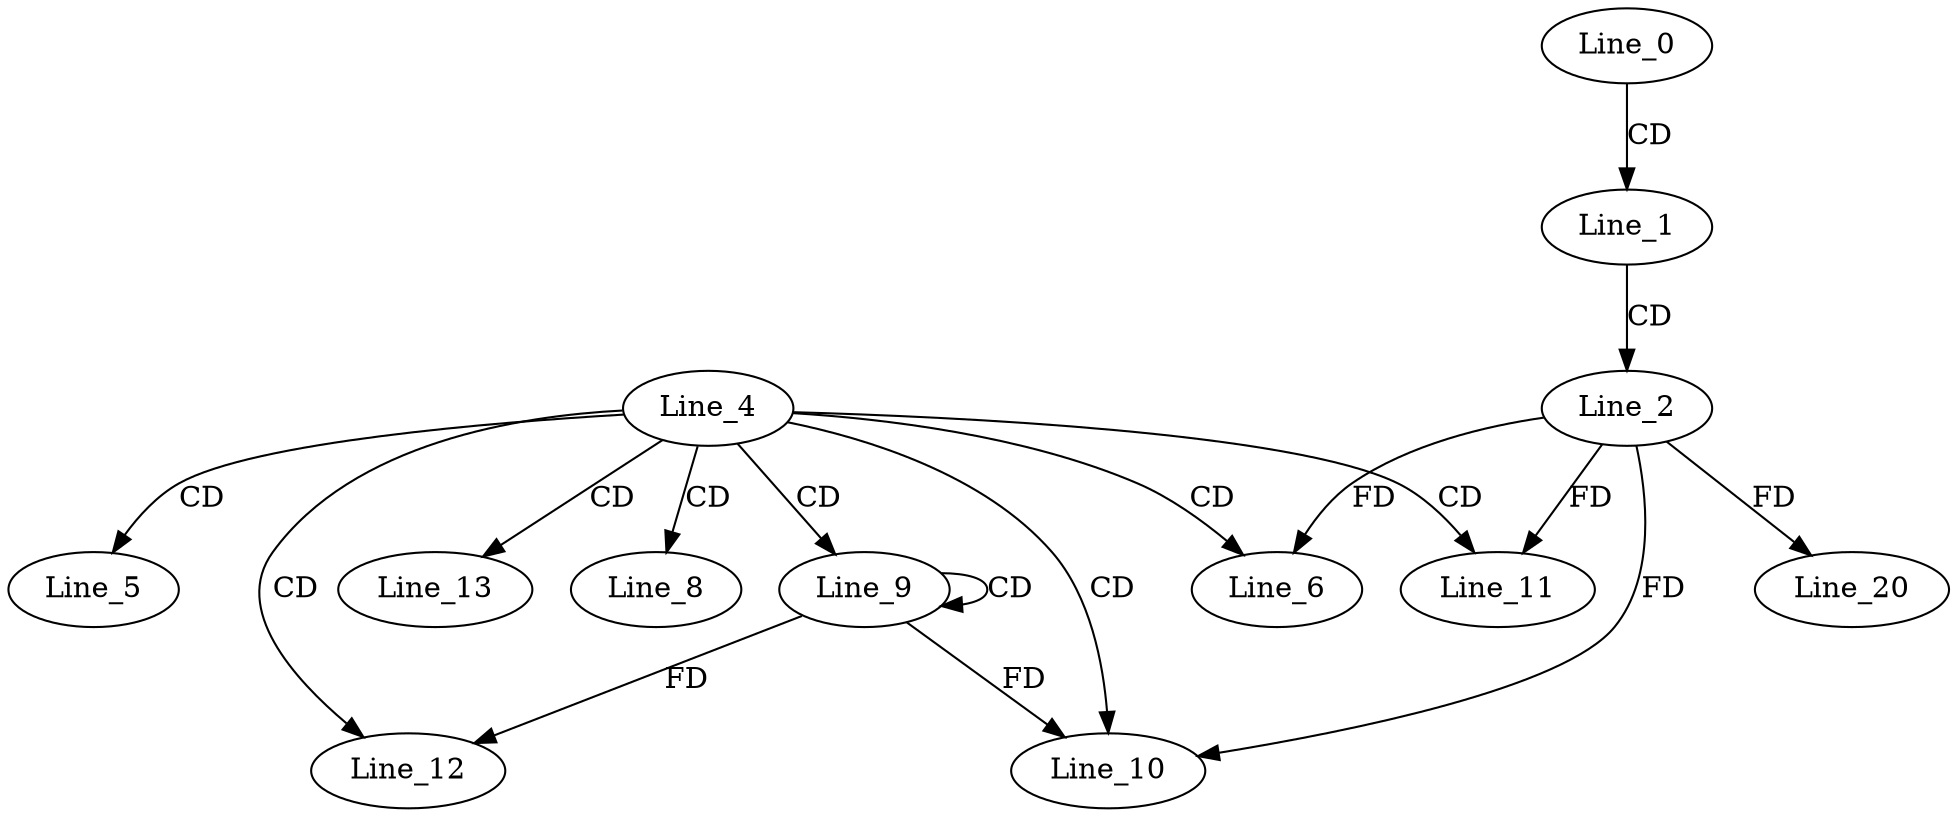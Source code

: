 digraph G {
  Line_0;
  Line_1;
  Line_2;
  Line_4;
  Line_5;
  Line_6;
  Line_8;
  Line_9;
  Line_9;
  Line_10;
  Line_11;
  Line_12;
  Line_13;
  Line_20;
  Line_0 -> Line_1 [ label="CD" ];
  Line_1 -> Line_2 [ label="CD" ];
  Line_4 -> Line_5 [ label="CD" ];
  Line_4 -> Line_6 [ label="CD" ];
  Line_2 -> Line_6 [ label="FD" ];
  Line_4 -> Line_8 [ label="CD" ];
  Line_4 -> Line_9 [ label="CD" ];
  Line_9 -> Line_9 [ label="CD" ];
  Line_4 -> Line_10 [ label="CD" ];
  Line_9 -> Line_10 [ label="FD" ];
  Line_2 -> Line_10 [ label="FD" ];
  Line_4 -> Line_11 [ label="CD" ];
  Line_2 -> Line_11 [ label="FD" ];
  Line_4 -> Line_12 [ label="CD" ];
  Line_9 -> Line_12 [ label="FD" ];
  Line_4 -> Line_13 [ label="CD" ];
  Line_2 -> Line_20 [ label="FD" ];
}
